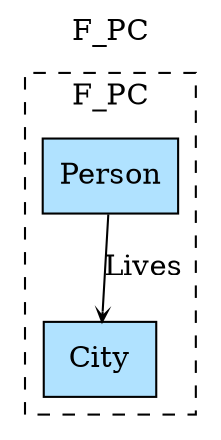 digraph {graph[label=F_PC,labelloc=tl,labelfontsize=12];
subgraph cluster_F_PC{style=dashed;label=F_PC;
"Person"[shape=record,fillcolor=lightskyblue1,style = filled,label="Person"];
"City"[shape=record,fillcolor=lightskyblue1,style = filled,label="City"];

"Person"->"City"[label="Lives",arrowhead=vee,headlabel="",arrowsize=.5];

}
}